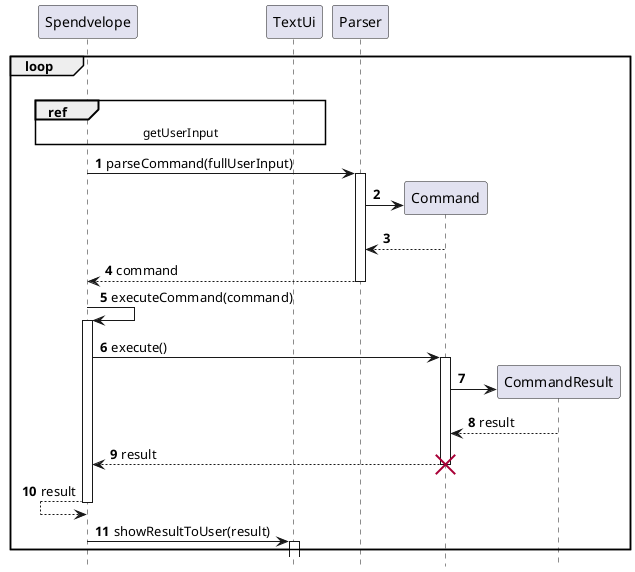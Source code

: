 @startuml
'https://plantuml.com/sequence-diagram

hide footbox
autonumber
autoactivate on
loop
|||
ref over Spendvelope, TextUi: getUserInput
Spendvelope -> Parser: parseCommand(fullUserInput)
Parser -> Command**:
Parser <-- Command
Spendvelope <-- Parser: command
Spendvelope -> Spendvelope: executeCommand(command)
Spendvelope -> Command: execute()
Command -> CommandResult**:
Command <-- CommandResult:result
Spendvelope <-- Command: result
destroy Command
Spendvelope <-- Spendvelope: result
Spendvelope -> TextUi: showResultToUser(result)
end

@enduml